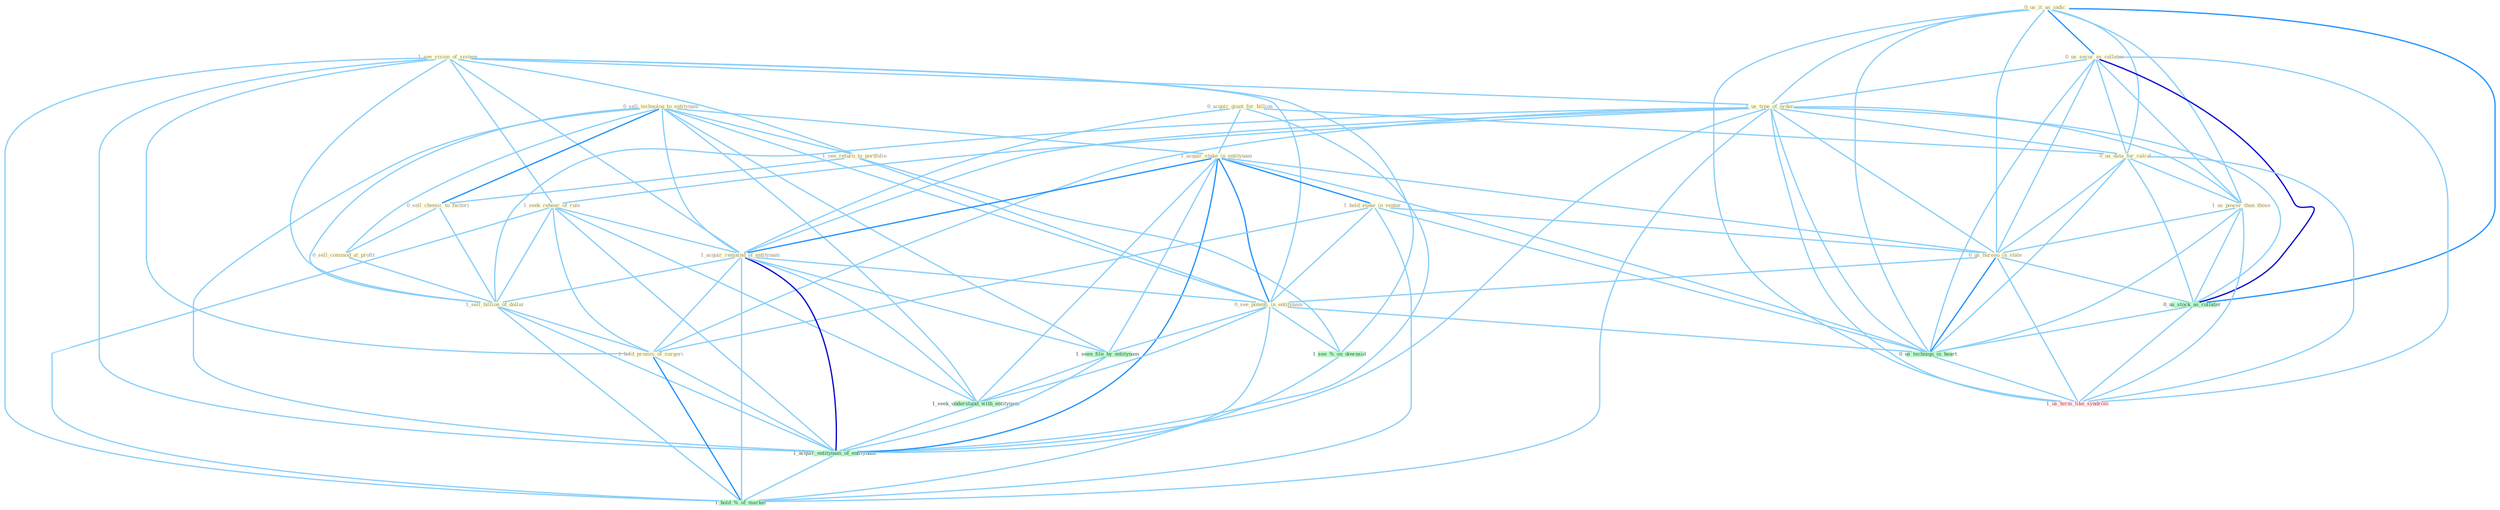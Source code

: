 Graph G{ 
    node
    [shape=polygon,style=filled,width=.5,height=.06,color="#BDFCC9",fixedsize=true,fontsize=4,
    fontcolor="#2f4f4f"];
    {node
    [color="#ffffe0", fontcolor="#8b7d6b"] "1_see_vision_of_system " "0_us_it_as_indic " "0_sell_technolog_to_entitynam " "1_see_return_to_portfolio " "0_us_secur_as_collater " "0_sell_chemic_to_factori " "1_us_type_of_order " "0_acquir_giant_for_billion " "0_us_data_for_calcul " "1_seek_rehear_of_rule " "1_us_power_than_those " "1_acquir_stake_in_entitynam " "1_hold_stake_in_ventur " "0_sell_commod_at_profit " "1_acquir_remaind_of_entitynam " "1_sell_billion_of_dollar " "1_hold_promis_of_surgeri " "0_us_bureau_in_state " "0_see_potenti_in_entitynam "}
{node [color="#fff0f5", fontcolor="#b22222"] "1_us_term_like_syndrom "}
edge [color="#B0E2FF"];

	"1_see_vision_of_system " -- "1_see_return_to_portfolio " [w="1", color="#87cefa" ];
	"1_see_vision_of_system " -- "1_us_type_of_order " [w="1", color="#87cefa" ];
	"1_see_vision_of_system " -- "1_seek_rehear_of_rule " [w="1", color="#87cefa" ];
	"1_see_vision_of_system " -- "1_acquir_remaind_of_entitynam " [w="1", color="#87cefa" ];
	"1_see_vision_of_system " -- "1_sell_billion_of_dollar " [w="1", color="#87cefa" ];
	"1_see_vision_of_system " -- "1_hold_promis_of_surgeri " [w="1", color="#87cefa" ];
	"1_see_vision_of_system " -- "0_see_potenti_in_entitynam " [w="1", color="#87cefa" ];
	"1_see_vision_of_system " -- "1_acquir_entitynam_of_entitynam " [w="1", color="#87cefa" ];
	"1_see_vision_of_system " -- "1_see_%_on_downsid " [w="1", color="#87cefa" ];
	"1_see_vision_of_system " -- "1_hold_%_of_market " [w="1", color="#87cefa" ];
	"0_us_it_as_indic " -- "0_us_secur_as_collater " [w="2", color="#1e90ff" , len=0.8];
	"0_us_it_as_indic " -- "1_us_type_of_order " [w="1", color="#87cefa" ];
	"0_us_it_as_indic " -- "0_us_data_for_calcul " [w="1", color="#87cefa" ];
	"0_us_it_as_indic " -- "1_us_power_than_those " [w="1", color="#87cefa" ];
	"0_us_it_as_indic " -- "0_us_bureau_in_state " [w="1", color="#87cefa" ];
	"0_us_it_as_indic " -- "0_us_stock_as_collater " [w="2", color="#1e90ff" , len=0.8];
	"0_us_it_as_indic " -- "0_us_techniqu_in_heart " [w="1", color="#87cefa" ];
	"0_us_it_as_indic " -- "1_us_term_like_syndrom " [w="1", color="#87cefa" ];
	"0_sell_technolog_to_entitynam " -- "1_see_return_to_portfolio " [w="1", color="#87cefa" ];
	"0_sell_technolog_to_entitynam " -- "0_sell_chemic_to_factori " [w="2", color="#1e90ff" , len=0.8];
	"0_sell_technolog_to_entitynam " -- "1_acquir_stake_in_entitynam " [w="1", color="#87cefa" ];
	"0_sell_technolog_to_entitynam " -- "0_sell_commod_at_profit " [w="1", color="#87cefa" ];
	"0_sell_technolog_to_entitynam " -- "1_acquir_remaind_of_entitynam " [w="1", color="#87cefa" ];
	"0_sell_technolog_to_entitynam " -- "1_sell_billion_of_dollar " [w="1", color="#87cefa" ];
	"0_sell_technolog_to_entitynam " -- "0_see_potenti_in_entitynam " [w="1", color="#87cefa" ];
	"0_sell_technolog_to_entitynam " -- "1_seen_file_by_entitynam " [w="1", color="#87cefa" ];
	"0_sell_technolog_to_entitynam " -- "1_seek_understand_with_entitynam " [w="1", color="#87cefa" ];
	"0_sell_technolog_to_entitynam " -- "1_acquir_entitynam_of_entitynam " [w="1", color="#87cefa" ];
	"1_see_return_to_portfolio " -- "0_sell_chemic_to_factori " [w="1", color="#87cefa" ];
	"1_see_return_to_portfolio " -- "0_see_potenti_in_entitynam " [w="1", color="#87cefa" ];
	"1_see_return_to_portfolio " -- "1_see_%_on_downsid " [w="1", color="#87cefa" ];
	"0_us_secur_as_collater " -- "1_us_type_of_order " [w="1", color="#87cefa" ];
	"0_us_secur_as_collater " -- "0_us_data_for_calcul " [w="1", color="#87cefa" ];
	"0_us_secur_as_collater " -- "1_us_power_than_those " [w="1", color="#87cefa" ];
	"0_us_secur_as_collater " -- "0_us_bureau_in_state " [w="1", color="#87cefa" ];
	"0_us_secur_as_collater " -- "0_us_stock_as_collater " [w="3", color="#0000cd" , len=0.6];
	"0_us_secur_as_collater " -- "0_us_techniqu_in_heart " [w="1", color="#87cefa" ];
	"0_us_secur_as_collater " -- "1_us_term_like_syndrom " [w="1", color="#87cefa" ];
	"0_sell_chemic_to_factori " -- "0_sell_commod_at_profit " [w="1", color="#87cefa" ];
	"0_sell_chemic_to_factori " -- "1_sell_billion_of_dollar " [w="1", color="#87cefa" ];
	"1_us_type_of_order " -- "0_us_data_for_calcul " [w="1", color="#87cefa" ];
	"1_us_type_of_order " -- "1_seek_rehear_of_rule " [w="1", color="#87cefa" ];
	"1_us_type_of_order " -- "1_us_power_than_those " [w="1", color="#87cefa" ];
	"1_us_type_of_order " -- "1_acquir_remaind_of_entitynam " [w="1", color="#87cefa" ];
	"1_us_type_of_order " -- "1_sell_billion_of_dollar " [w="1", color="#87cefa" ];
	"1_us_type_of_order " -- "1_hold_promis_of_surgeri " [w="1", color="#87cefa" ];
	"1_us_type_of_order " -- "0_us_bureau_in_state " [w="1", color="#87cefa" ];
	"1_us_type_of_order " -- "0_us_stock_as_collater " [w="1", color="#87cefa" ];
	"1_us_type_of_order " -- "1_acquir_entitynam_of_entitynam " [w="1", color="#87cefa" ];
	"1_us_type_of_order " -- "0_us_techniqu_in_heart " [w="1", color="#87cefa" ];
	"1_us_type_of_order " -- "1_us_term_like_syndrom " [w="1", color="#87cefa" ];
	"1_us_type_of_order " -- "1_hold_%_of_market " [w="1", color="#87cefa" ];
	"0_acquir_giant_for_billion " -- "0_us_data_for_calcul " [w="1", color="#87cefa" ];
	"0_acquir_giant_for_billion " -- "1_acquir_stake_in_entitynam " [w="1", color="#87cefa" ];
	"0_acquir_giant_for_billion " -- "1_acquir_remaind_of_entitynam " [w="1", color="#87cefa" ];
	"0_acquir_giant_for_billion " -- "1_acquir_entitynam_of_entitynam " [w="1", color="#87cefa" ];
	"0_us_data_for_calcul " -- "1_us_power_than_those " [w="1", color="#87cefa" ];
	"0_us_data_for_calcul " -- "0_us_bureau_in_state " [w="1", color="#87cefa" ];
	"0_us_data_for_calcul " -- "0_us_stock_as_collater " [w="1", color="#87cefa" ];
	"0_us_data_for_calcul " -- "0_us_techniqu_in_heart " [w="1", color="#87cefa" ];
	"0_us_data_for_calcul " -- "1_us_term_like_syndrom " [w="1", color="#87cefa" ];
	"1_seek_rehear_of_rule " -- "1_acquir_remaind_of_entitynam " [w="1", color="#87cefa" ];
	"1_seek_rehear_of_rule " -- "1_sell_billion_of_dollar " [w="1", color="#87cefa" ];
	"1_seek_rehear_of_rule " -- "1_hold_promis_of_surgeri " [w="1", color="#87cefa" ];
	"1_seek_rehear_of_rule " -- "1_seek_understand_with_entitynam " [w="1", color="#87cefa" ];
	"1_seek_rehear_of_rule " -- "1_acquir_entitynam_of_entitynam " [w="1", color="#87cefa" ];
	"1_seek_rehear_of_rule " -- "1_hold_%_of_market " [w="1", color="#87cefa" ];
	"1_us_power_than_those " -- "0_us_bureau_in_state " [w="1", color="#87cefa" ];
	"1_us_power_than_those " -- "0_us_stock_as_collater " [w="1", color="#87cefa" ];
	"1_us_power_than_those " -- "0_us_techniqu_in_heart " [w="1", color="#87cefa" ];
	"1_us_power_than_those " -- "1_us_term_like_syndrom " [w="1", color="#87cefa" ];
	"1_acquir_stake_in_entitynam " -- "1_hold_stake_in_ventur " [w="2", color="#1e90ff" , len=0.8];
	"1_acquir_stake_in_entitynam " -- "1_acquir_remaind_of_entitynam " [w="2", color="#1e90ff" , len=0.8];
	"1_acquir_stake_in_entitynam " -- "0_us_bureau_in_state " [w="1", color="#87cefa" ];
	"1_acquir_stake_in_entitynam " -- "0_see_potenti_in_entitynam " [w="2", color="#1e90ff" , len=0.8];
	"1_acquir_stake_in_entitynam " -- "1_seen_file_by_entitynam " [w="1", color="#87cefa" ];
	"1_acquir_stake_in_entitynam " -- "1_seek_understand_with_entitynam " [w="1", color="#87cefa" ];
	"1_acquir_stake_in_entitynam " -- "1_acquir_entitynam_of_entitynam " [w="2", color="#1e90ff" , len=0.8];
	"1_acquir_stake_in_entitynam " -- "0_us_techniqu_in_heart " [w="1", color="#87cefa" ];
	"1_hold_stake_in_ventur " -- "1_hold_promis_of_surgeri " [w="1", color="#87cefa" ];
	"1_hold_stake_in_ventur " -- "0_us_bureau_in_state " [w="1", color="#87cefa" ];
	"1_hold_stake_in_ventur " -- "0_see_potenti_in_entitynam " [w="1", color="#87cefa" ];
	"1_hold_stake_in_ventur " -- "0_us_techniqu_in_heart " [w="1", color="#87cefa" ];
	"1_hold_stake_in_ventur " -- "1_hold_%_of_market " [w="1", color="#87cefa" ];
	"0_sell_commod_at_profit " -- "1_sell_billion_of_dollar " [w="1", color="#87cefa" ];
	"1_acquir_remaind_of_entitynam " -- "1_sell_billion_of_dollar " [w="1", color="#87cefa" ];
	"1_acquir_remaind_of_entitynam " -- "1_hold_promis_of_surgeri " [w="1", color="#87cefa" ];
	"1_acquir_remaind_of_entitynam " -- "0_see_potenti_in_entitynam " [w="1", color="#87cefa" ];
	"1_acquir_remaind_of_entitynam " -- "1_seen_file_by_entitynam " [w="1", color="#87cefa" ];
	"1_acquir_remaind_of_entitynam " -- "1_seek_understand_with_entitynam " [w="1", color="#87cefa" ];
	"1_acquir_remaind_of_entitynam " -- "1_acquir_entitynam_of_entitynam " [w="3", color="#0000cd" , len=0.6];
	"1_acquir_remaind_of_entitynam " -- "1_hold_%_of_market " [w="1", color="#87cefa" ];
	"1_sell_billion_of_dollar " -- "1_hold_promis_of_surgeri " [w="1", color="#87cefa" ];
	"1_sell_billion_of_dollar " -- "1_acquir_entitynam_of_entitynam " [w="1", color="#87cefa" ];
	"1_sell_billion_of_dollar " -- "1_hold_%_of_market " [w="1", color="#87cefa" ];
	"1_hold_promis_of_surgeri " -- "1_acquir_entitynam_of_entitynam " [w="1", color="#87cefa" ];
	"1_hold_promis_of_surgeri " -- "1_hold_%_of_market " [w="2", color="#1e90ff" , len=0.8];
	"0_us_bureau_in_state " -- "0_see_potenti_in_entitynam " [w="1", color="#87cefa" ];
	"0_us_bureau_in_state " -- "0_us_stock_as_collater " [w="1", color="#87cefa" ];
	"0_us_bureau_in_state " -- "0_us_techniqu_in_heart " [w="2", color="#1e90ff" , len=0.8];
	"0_us_bureau_in_state " -- "1_us_term_like_syndrom " [w="1", color="#87cefa" ];
	"0_see_potenti_in_entitynam " -- "1_seen_file_by_entitynam " [w="1", color="#87cefa" ];
	"0_see_potenti_in_entitynam " -- "1_seek_understand_with_entitynam " [w="1", color="#87cefa" ];
	"0_see_potenti_in_entitynam " -- "1_acquir_entitynam_of_entitynam " [w="1", color="#87cefa" ];
	"0_see_potenti_in_entitynam " -- "0_us_techniqu_in_heart " [w="1", color="#87cefa" ];
	"0_see_potenti_in_entitynam " -- "1_see_%_on_downsid " [w="1", color="#87cefa" ];
	"1_seen_file_by_entitynam " -- "1_seek_understand_with_entitynam " [w="1", color="#87cefa" ];
	"1_seen_file_by_entitynam " -- "1_acquir_entitynam_of_entitynam " [w="1", color="#87cefa" ];
	"0_us_stock_as_collater " -- "0_us_techniqu_in_heart " [w="1", color="#87cefa" ];
	"0_us_stock_as_collater " -- "1_us_term_like_syndrom " [w="1", color="#87cefa" ];
	"1_seek_understand_with_entitynam " -- "1_acquir_entitynam_of_entitynam " [w="1", color="#87cefa" ];
	"1_acquir_entitynam_of_entitynam " -- "1_hold_%_of_market " [w="1", color="#87cefa" ];
	"0_us_techniqu_in_heart " -- "1_us_term_like_syndrom " [w="1", color="#87cefa" ];
	"1_see_%_on_downsid " -- "1_hold_%_of_market " [w="1", color="#87cefa" ];
}